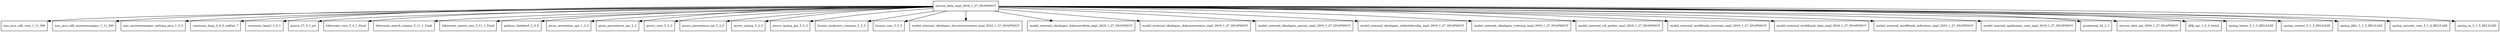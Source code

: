digraph service_data_impl_2019_1_27_SNAPSHOT_dependencies {
  node [shape = box, fontsize=10.0];
  service_data_impl_2019_1_27_SNAPSHOT -> aws_java_sdk_core_1_11_500;
  service_data_impl_2019_1_27_SNAPSHOT -> aws_java_sdk_secretsmanager_1_11_500;
  service_data_impl_2019_1_27_SNAPSHOT -> aws_secretsmanager_caching_java_1_0_0;
  service_data_impl_2019_1_27_SNAPSHOT -> commons_lang_2_6_0_redhat_7;
  service_data_impl_2019_1_27_SNAPSHOT -> commons_lang3_3_8_1;
  service_data_impl_2019_1_27_SNAPSHOT -> guava_27_0_1_jre;
  service_data_impl_2019_1_27_SNAPSHOT -> hibernate_core_5_4_1_Final;
  service_data_impl_2019_1_27_SNAPSHOT -> hibernate_search_engine_5_11_1_Final;
  service_data_impl_2019_1_27_SNAPSHOT -> hibernate_search_orm_5_11_1_Final;
  service_data_impl_2019_1_27_SNAPSHOT -> jackson_databind_2_9_8;
  service_data_impl_2019_1_27_SNAPSHOT -> javax_annotation_api_1_3_2;
  service_data_impl_2019_1_27_SNAPSHOT -> javax_persistence_api_2_2;
  service_data_impl_2019_1_27_SNAPSHOT -> javers_core_5_2_0;
  service_data_impl_2019_1_27_SNAPSHOT -> javers_persistence_sql_5_2_0;
  service_data_impl_2019_1_27_SNAPSHOT -> javers_spring_5_2_0;
  service_data_impl_2019_1_27_SNAPSHOT -> javers_spring_jpa_5_2_0;
  service_data_impl_2019_1_27_SNAPSHOT -> lucene_analyzers_common_5_5_5;
  service_data_impl_2019_1_27_SNAPSHOT -> lucene_core_5_5_5;
  service_data_impl_2019_1_27_SNAPSHOT -> model_external_riksdagen_documentcontent_impl_2019_1_27_SNAPSHOT;
  service_data_impl_2019_1_27_SNAPSHOT -> model_external_riksdagen_dokumentlista_impl_2019_1_27_SNAPSHOT;
  service_data_impl_2019_1_27_SNAPSHOT -> model_external_riksdagen_dokumentstatus_impl_2019_1_27_SNAPSHOT;
  service_data_impl_2019_1_27_SNAPSHOT -> model_external_riksdagen_person_impl_2019_1_27_SNAPSHOT;
  service_data_impl_2019_1_27_SNAPSHOT -> model_external_riksdagen_utskottsforslag_impl_2019_1_27_SNAPSHOT;
  service_data_impl_2019_1_27_SNAPSHOT -> model_external_riksdagen_votering_impl_2019_1_27_SNAPSHOT;
  service_data_impl_2019_1_27_SNAPSHOT -> model_external_val_partier_impl_2019_1_27_SNAPSHOT;
  service_data_impl_2019_1_27_SNAPSHOT -> model_external_worldbank_countries_impl_2019_1_27_SNAPSHOT;
  service_data_impl_2019_1_27_SNAPSHOT -> model_external_worldbank_data_impl_2019_1_27_SNAPSHOT;
  service_data_impl_2019_1_27_SNAPSHOT -> model_external_worldbank_indicators_impl_2019_1_27_SNAPSHOT;
  service_data_impl_2019_1_27_SNAPSHOT -> model_internal_application_user_impl_2019_1_27_SNAPSHOT;
  service_data_impl_2019_1_27_SNAPSHOT -> postgresql_42_2_5;
  service_data_impl_2019_1_27_SNAPSHOT -> service_data_api_2019_1_27_SNAPSHOT;
  service_data_impl_2019_1_27_SNAPSHOT -> slf4j_api_1_8_0_beta2;
  service_data_impl_2019_1_27_SNAPSHOT -> spring_beans_5_1_5_RELEASE;
  service_data_impl_2019_1_27_SNAPSHOT -> spring_context_5_1_5_RELEASE;
  service_data_impl_2019_1_27_SNAPSHOT -> spring_jdbc_5_1_5_RELEASE;
  service_data_impl_2019_1_27_SNAPSHOT -> spring_security_core_5_1_4_RELEASE;
  service_data_impl_2019_1_27_SNAPSHOT -> spring_tx_5_1_5_RELEASE;
}
